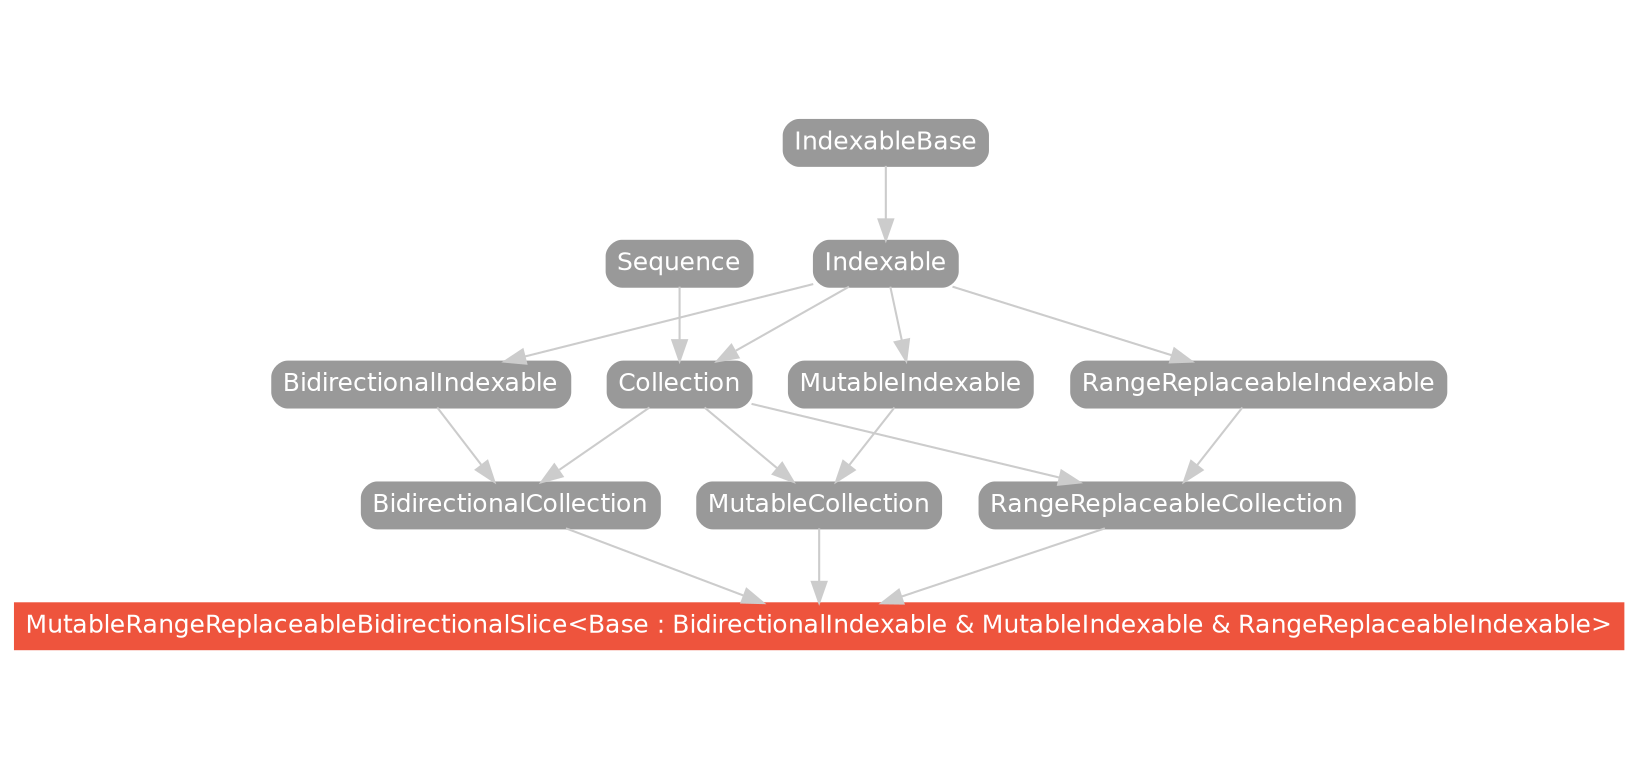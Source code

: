 strict digraph "MutableRangeReplaceableBidirectionalSlice<Base : BidirectionalIndexable & MutableIndexable & RangeReplaceableIndexable> - Type Hierarchy - SwiftDoc.org" {
    pad="0.1,0.8"
    node [shape=box, style="filled,rounded", color="#999999", fillcolor="#999999", fontcolor=white, fontname=Helvetica, fontnames="Helvetica,sansserif", fontsize=12, margin="0.07,0.05", height="0.3"]
    edge [color="#cccccc"]
    "BidirectionalCollection" [URL="/protocol/BidirectionalCollection/hierarchy/"]
    "BidirectionalIndexable" [URL="/protocol/BidirectionalIndexable/hierarchy/"]
    "Collection" [URL="/protocol/Collection/hierarchy/"]
    "Indexable" [URL="/protocol/Indexable/hierarchy/"]
    "IndexableBase" [URL="/protocol/IndexableBase/hierarchy/"]
    "MutableCollection" [URL="/protocol/MutableCollection/hierarchy/"]
    "MutableIndexable" [URL="/protocol/MutableIndexable/hierarchy/"]
    "MutableRangeReplaceableBidirectionalSlice<Base : BidirectionalIndexable & MutableIndexable & RangeReplaceableIndexable>" [URL="/type/MutableRangeReplaceableBidirectionalSlice/", style="filled", fillcolor="#ee543d", color="#ee543d"]
    "RangeReplaceableCollection" [URL="/protocol/RangeReplaceableCollection/hierarchy/"]
    "RangeReplaceableIndexable" [URL="/protocol/RangeReplaceableIndexable/hierarchy/"]
    "Sequence" [URL="/protocol/Sequence/hierarchy/"]    "BidirectionalCollection" -> "MutableRangeReplaceableBidirectionalSlice<Base : BidirectionalIndexable & MutableIndexable & RangeReplaceableIndexable>"
    "MutableCollection" -> "MutableRangeReplaceableBidirectionalSlice<Base : BidirectionalIndexable & MutableIndexable & RangeReplaceableIndexable>"
    "RangeReplaceableCollection" -> "MutableRangeReplaceableBidirectionalSlice<Base : BidirectionalIndexable & MutableIndexable & RangeReplaceableIndexable>"
    "BidirectionalIndexable" -> "BidirectionalCollection"
    "Collection" -> "BidirectionalCollection"
    "Indexable" -> "BidirectionalIndexable"
    "IndexableBase" -> "Indexable"
    "Indexable" -> "Collection"
    "Sequence" -> "Collection"
    "IndexableBase" -> "Indexable"
    "MutableIndexable" -> "MutableCollection"
    "Collection" -> "MutableCollection"
    "Indexable" -> "MutableIndexable"
    "IndexableBase" -> "Indexable"
    "Indexable" -> "Collection"
    "Sequence" -> "Collection"
    "IndexableBase" -> "Indexable"
    "RangeReplaceableIndexable" -> "RangeReplaceableCollection"
    "Collection" -> "RangeReplaceableCollection"
    "Indexable" -> "RangeReplaceableIndexable"
    "IndexableBase" -> "Indexable"
    "Indexable" -> "Collection"
    "Sequence" -> "Collection"
    "IndexableBase" -> "Indexable"
    subgraph Types {
        rank = max; "MutableRangeReplaceableBidirectionalSlice<Base : BidirectionalIndexable & MutableIndexable & RangeReplaceableIndexable>";
    }
}